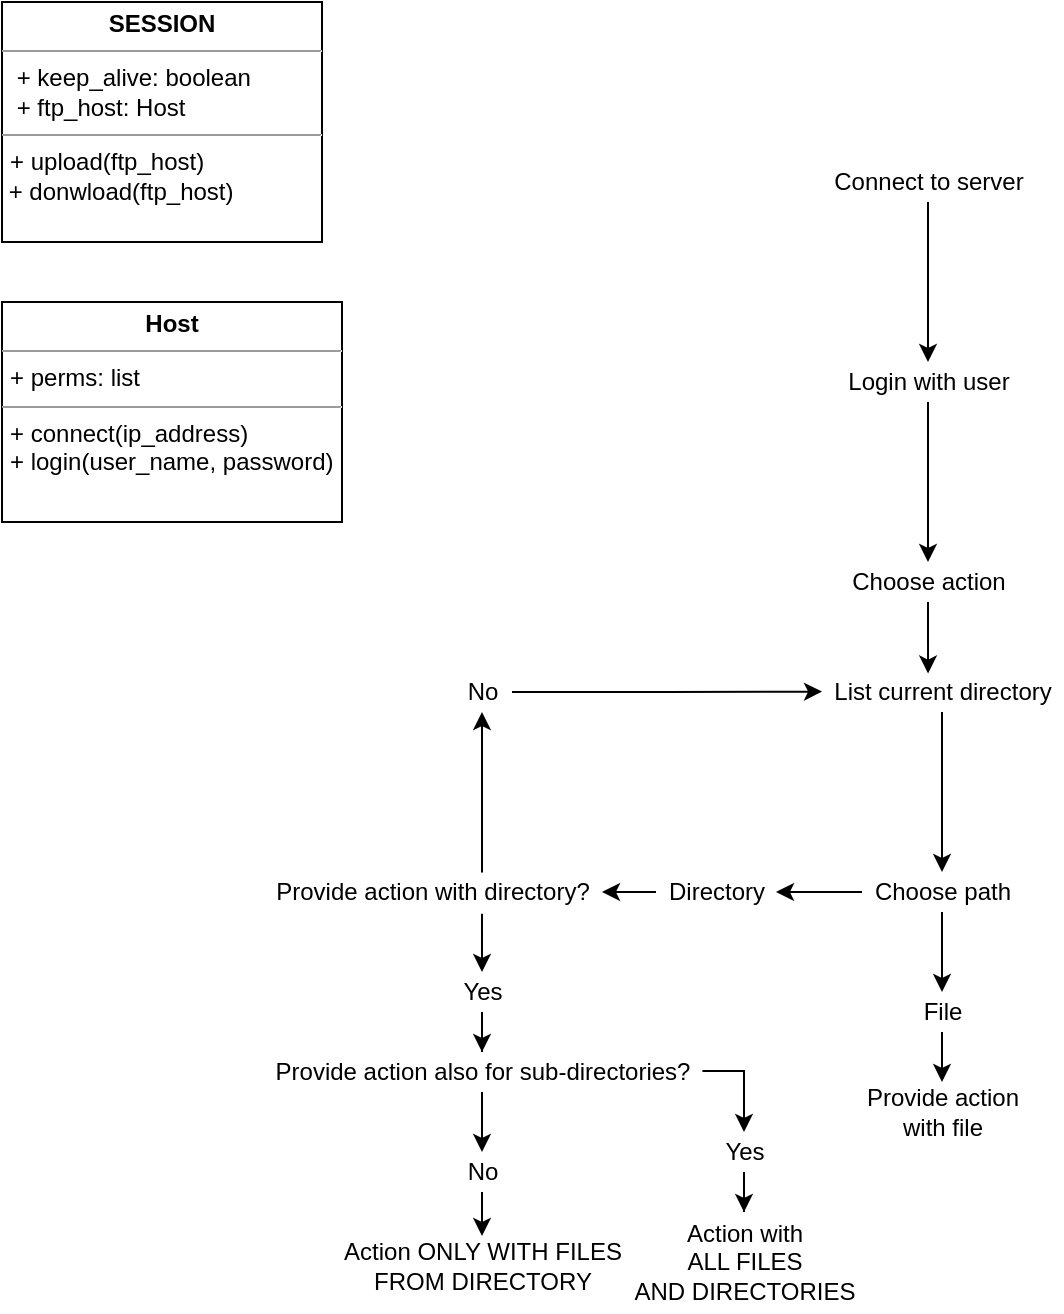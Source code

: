 <mxfile version="13.3.7" type="device"><diagram name="Page-1" id="5f0bae14-7c28-e335-631c-24af17079c00"><mxGraphModel dx="981" dy="530" grid="1" gridSize="10" guides="1" tooltips="1" connect="1" arrows="1" fold="1" page="1" pageScale="1" pageWidth="1100" pageHeight="850" background="#ffffff" math="0" shadow="0"><root><mxCell id="0"/><mxCell id="1" parent="0"/><mxCell id="3Ww6YLsG18l6ZvyOyfhs-1" value="&lt;p style=&quot;margin: 0px ; margin-top: 4px ; text-align: center&quot;&gt;&lt;b&gt;SESSION&lt;/b&gt;&lt;br&gt;&lt;/p&gt;&lt;hr size=&quot;1&quot;&gt;&lt;p style=&quot;margin: 0px ; margin-left: 4px&quot;&gt;&amp;nbsp;+ keep_alive: boolean&lt;/p&gt;&lt;p style=&quot;margin: 0px ; margin-left: 4px&quot;&gt;&amp;nbsp;+ ftp_host: Host&lt;br&gt;&lt;/p&gt;&lt;hr size=&quot;1&quot;&gt;&lt;p style=&quot;margin: 0px ; margin-left: 4px&quot;&gt;+ upload(ftp_host)&lt;/p&gt;&lt;div&gt;&amp;nbsp;+ donwload(ftp_host)&lt;br&gt;&lt;/div&gt;&lt;div&gt;&lt;br&gt;&lt;/div&gt;&lt;div&gt;&lt;br&gt;&lt;/div&gt;" style="verticalAlign=top;align=left;overflow=fill;fontSize=12;fontFamily=Helvetica;html=1;" vertex="1" parent="1"><mxGeometry x="120" y="80" width="160" height="120" as="geometry"/></mxCell><mxCell id="3Ww6YLsG18l6ZvyOyfhs-14" value="" style="edgeStyle=orthogonalEdgeStyle;rounded=0;orthogonalLoop=1;jettySize=auto;html=1;" edge="1" parent="1" source="3Ww6YLsG18l6ZvyOyfhs-9" target="3Ww6YLsG18l6ZvyOyfhs-13"><mxGeometry relative="1" as="geometry"/></mxCell><mxCell id="3Ww6YLsG18l6ZvyOyfhs-9" value="Connect to server" style="text;html=1;align=center;verticalAlign=middle;resizable=0;points=[];autosize=1;" vertex="1" parent="1"><mxGeometry x="528" y="160" width="110" height="20" as="geometry"/></mxCell><mxCell id="3Ww6YLsG18l6ZvyOyfhs-67" value="" style="edgeStyle=orthogonalEdgeStyle;rounded=0;orthogonalLoop=1;jettySize=auto;html=1;" edge="1" parent="1" source="3Ww6YLsG18l6ZvyOyfhs-13" target="3Ww6YLsG18l6ZvyOyfhs-66"><mxGeometry relative="1" as="geometry"/></mxCell><mxCell id="3Ww6YLsG18l6ZvyOyfhs-13" value="Login with user" style="text;html=1;align=center;verticalAlign=middle;resizable=0;points=[];autosize=1;" vertex="1" parent="1"><mxGeometry x="533" y="260" width="100" height="20" as="geometry"/></mxCell><mxCell id="3Ww6YLsG18l6ZvyOyfhs-69" value="" style="edgeStyle=orthogonalEdgeStyle;rounded=0;orthogonalLoop=1;jettySize=auto;html=1;entryX=0.442;entryY=0.039;entryDx=0;entryDy=0;entryPerimeter=0;" edge="1" parent="1" source="3Ww6YLsG18l6ZvyOyfhs-66" target="3Ww6YLsG18l6ZvyOyfhs-25"><mxGeometry relative="1" as="geometry"><mxPoint x="582" y="411" as="targetPoint"/></mxGeometry></mxCell><mxCell id="3Ww6YLsG18l6ZvyOyfhs-66" value="Choose action" style="text;html=1;align=center;verticalAlign=middle;resizable=0;points=[];autosize=1;" vertex="1" parent="1"><mxGeometry x="538" y="360" width="90" height="20" as="geometry"/></mxCell><mxCell id="3Ww6YLsG18l6ZvyOyfhs-28" value="" style="edgeStyle=orthogonalEdgeStyle;rounded=0;orthogonalLoop=1;jettySize=auto;html=1;" edge="1" parent="1" source="3Ww6YLsG18l6ZvyOyfhs-25" target="3Ww6YLsG18l6ZvyOyfhs-27"><mxGeometry relative="1" as="geometry"/></mxCell><mxCell id="3Ww6YLsG18l6ZvyOyfhs-25" value="&lt;div&gt;List current directory&lt;/div&gt;" style="text;html=1;align=center;verticalAlign=middle;resizable=0;points=[];autosize=1;" vertex="1" parent="1"><mxGeometry x="530" y="415" width="120" height="20" as="geometry"/></mxCell><mxCell id="3Ww6YLsG18l6ZvyOyfhs-32" value="" style="edgeStyle=orthogonalEdgeStyle;rounded=0;orthogonalLoop=1;jettySize=auto;html=1;" edge="1" parent="1" source="3Ww6YLsG18l6ZvyOyfhs-27" target="3Ww6YLsG18l6ZvyOyfhs-31"><mxGeometry relative="1" as="geometry"/></mxCell><mxCell id="3Ww6YLsG18l6ZvyOyfhs-36" value="" style="edgeStyle=orthogonalEdgeStyle;rounded=0;orthogonalLoop=1;jettySize=auto;html=1;" edge="1" parent="1" source="3Ww6YLsG18l6ZvyOyfhs-27" target="3Ww6YLsG18l6ZvyOyfhs-35"><mxGeometry relative="1" as="geometry"/></mxCell><mxCell id="3Ww6YLsG18l6ZvyOyfhs-27" value="Choose path" style="text;html=1;align=center;verticalAlign=middle;resizable=0;points=[];autosize=1;" vertex="1" parent="1"><mxGeometry x="550" y="515" width="80" height="20" as="geometry"/></mxCell><mxCell id="3Ww6YLsG18l6ZvyOyfhs-62" value="" style="edgeStyle=orthogonalEdgeStyle;rounded=0;orthogonalLoop=1;jettySize=auto;html=1;" edge="1" parent="1" source="3Ww6YLsG18l6ZvyOyfhs-35" target="3Ww6YLsG18l6ZvyOyfhs-61"><mxGeometry relative="1" as="geometry"/></mxCell><mxCell id="3Ww6YLsG18l6ZvyOyfhs-35" value="File" style="text;html=1;align=center;verticalAlign=middle;resizable=0;points=[];autosize=1;" vertex="1" parent="1"><mxGeometry x="575" y="575" width="30" height="20" as="geometry"/></mxCell><mxCell id="3Ww6YLsG18l6ZvyOyfhs-61" value="&lt;div&gt;Provide action&lt;/div&gt;&lt;div&gt;with file&lt;/div&gt;" style="text;html=1;align=center;verticalAlign=middle;resizable=0;points=[];autosize=1;" vertex="1" parent="1"><mxGeometry x="545" y="620" width="90" height="30" as="geometry"/></mxCell><mxCell id="3Ww6YLsG18l6ZvyOyfhs-40" value="" style="edgeStyle=orthogonalEdgeStyle;rounded=0;orthogonalLoop=1;jettySize=auto;html=1;" edge="1" parent="1" source="3Ww6YLsG18l6ZvyOyfhs-31" target="3Ww6YLsG18l6ZvyOyfhs-39"><mxGeometry relative="1" as="geometry"/></mxCell><mxCell id="3Ww6YLsG18l6ZvyOyfhs-31" value="Directory" style="text;html=1;align=center;verticalAlign=middle;resizable=0;points=[];autosize=1;" vertex="1" parent="1"><mxGeometry x="447" y="515" width="60" height="20" as="geometry"/></mxCell><mxCell id="3Ww6YLsG18l6ZvyOyfhs-44" value="" style="edgeStyle=orthogonalEdgeStyle;rounded=0;orthogonalLoop=1;jettySize=auto;html=1;exitX=0.647;exitY=1.045;exitDx=0;exitDy=0;exitPerimeter=0;" edge="1" parent="1" source="3Ww6YLsG18l6ZvyOyfhs-39" target="3Ww6YLsG18l6ZvyOyfhs-43"><mxGeometry relative="1" as="geometry"/></mxCell><mxCell id="3Ww6YLsG18l6ZvyOyfhs-46" value="" style="edgeStyle=orthogonalEdgeStyle;rounded=0;orthogonalLoop=1;jettySize=auto;html=1;exitX=0.647;exitY=0.014;exitDx=0;exitDy=0;exitPerimeter=0;" edge="1" parent="1" source="3Ww6YLsG18l6ZvyOyfhs-39" target="3Ww6YLsG18l6ZvyOyfhs-45"><mxGeometry relative="1" as="geometry"/></mxCell><mxCell id="3Ww6YLsG18l6ZvyOyfhs-39" value="Provide action with directory?" style="text;html=1;align=center;verticalAlign=middle;resizable=0;points=[];autosize=1;" vertex="1" parent="1"><mxGeometry x="250" y="515" width="170" height="20" as="geometry"/></mxCell><mxCell id="3Ww6YLsG18l6ZvyOyfhs-60" value="" style="edgeStyle=orthogonalEdgeStyle;rounded=0;orthogonalLoop=1;jettySize=auto;html=1;entryX=0;entryY=0.49;entryDx=0;entryDy=0;entryPerimeter=0;" edge="1" parent="1" source="3Ww6YLsG18l6ZvyOyfhs-45" target="3Ww6YLsG18l6ZvyOyfhs-25"><mxGeometry relative="1" as="geometry"><mxPoint x="455" y="425" as="targetPoint"/></mxGeometry></mxCell><mxCell id="3Ww6YLsG18l6ZvyOyfhs-45" value="No" style="text;html=1;align=center;verticalAlign=middle;resizable=0;points=[];autosize=1;" vertex="1" parent="1"><mxGeometry x="345" y="415" width="30" height="20" as="geometry"/></mxCell><mxCell id="3Ww6YLsG18l6ZvyOyfhs-50" value="" style="edgeStyle=orthogonalEdgeStyle;rounded=0;orthogonalLoop=1;jettySize=auto;html=1;" edge="1" parent="1" source="3Ww6YLsG18l6ZvyOyfhs-43" target="3Ww6YLsG18l6ZvyOyfhs-49"><mxGeometry relative="1" as="geometry"/></mxCell><mxCell id="3Ww6YLsG18l6ZvyOyfhs-43" value="Yes" style="text;html=1;align=center;verticalAlign=middle;resizable=0;points=[];autosize=1;" vertex="1" parent="1"><mxGeometry x="340" y="565" width="40" height="20" as="geometry"/></mxCell><mxCell id="3Ww6YLsG18l6ZvyOyfhs-52" value="" style="edgeStyle=orthogonalEdgeStyle;rounded=0;orthogonalLoop=1;jettySize=auto;html=1;exitX=1.001;exitY=0.474;exitDx=0;exitDy=0;exitPerimeter=0;" edge="1" parent="1" source="3Ww6YLsG18l6ZvyOyfhs-49" target="3Ww6YLsG18l6ZvyOyfhs-51"><mxGeometry relative="1" as="geometry"><mxPoint x="444" y="615.034" as="sourcePoint"/></mxGeometry></mxCell><mxCell id="3Ww6YLsG18l6ZvyOyfhs-54" value="" style="edgeStyle=orthogonalEdgeStyle;rounded=0;orthogonalLoop=1;jettySize=auto;html=1;" edge="1" parent="1" source="3Ww6YLsG18l6ZvyOyfhs-49" target="3Ww6YLsG18l6ZvyOyfhs-53"><mxGeometry relative="1" as="geometry"/></mxCell><mxCell id="3Ww6YLsG18l6ZvyOyfhs-49" value="Provide action also for sub-directories?" style="text;html=1;align=center;verticalAlign=middle;resizable=0;points=[];autosize=1;" vertex="1" parent="1"><mxGeometry x="250" y="605" width="220" height="20" as="geometry"/></mxCell><mxCell id="3Ww6YLsG18l6ZvyOyfhs-56" value="" style="edgeStyle=orthogonalEdgeStyle;rounded=0;orthogonalLoop=1;jettySize=auto;html=1;" edge="1" parent="1" source="3Ww6YLsG18l6ZvyOyfhs-53" target="3Ww6YLsG18l6ZvyOyfhs-55"><mxGeometry relative="1" as="geometry"/></mxCell><mxCell id="3Ww6YLsG18l6ZvyOyfhs-53" value="No " style="text;html=1;align=center;verticalAlign=middle;resizable=0;points=[];autosize=1;" vertex="1" parent="1"><mxGeometry x="345" y="655" width="30" height="20" as="geometry"/></mxCell><mxCell id="3Ww6YLsG18l6ZvyOyfhs-55" value="Action ONLY WITH FILES&lt;div&gt;FROM DIRECTORY&lt;br&gt;&lt;/div&gt;" style="text;html=1;align=center;verticalAlign=middle;resizable=0;points=[];autosize=1;" vertex="1" parent="1"><mxGeometry x="285" y="697" width="150" height="30" as="geometry"/></mxCell><mxCell id="3Ww6YLsG18l6ZvyOyfhs-58" value="" style="edgeStyle=orthogonalEdgeStyle;rounded=0;orthogonalLoop=1;jettySize=auto;html=1;" edge="1" parent="1" source="3Ww6YLsG18l6ZvyOyfhs-51" target="3Ww6YLsG18l6ZvyOyfhs-57"><mxGeometry relative="1" as="geometry"/></mxCell><mxCell id="3Ww6YLsG18l6ZvyOyfhs-51" value="Yes" style="text;html=1;align=center;verticalAlign=middle;resizable=0;points=[];autosize=1;" vertex="1" parent="1"><mxGeometry x="471" y="645" width="40" height="20" as="geometry"/></mxCell><mxCell id="3Ww6YLsG18l6ZvyOyfhs-57" value="&lt;div&gt;Action with&lt;br&gt;&lt;/div&gt;&lt;div&gt;ALL FILES&lt;/div&gt;&lt;div&gt;AND DIRECTORIES&lt;br&gt;&lt;/div&gt;" style="text;html=1;align=center;verticalAlign=middle;resizable=0;points=[];autosize=1;" vertex="1" parent="1"><mxGeometry x="431" y="685" width="120" height="50" as="geometry"/></mxCell><mxCell id="3Ww6YLsG18l6ZvyOyfhs-72" value="&lt;p style=&quot;margin: 0px ; margin-top: 4px ; text-align: center&quot;&gt;&lt;b&gt;Host&lt;/b&gt;&lt;br&gt;&lt;/p&gt;&lt;hr size=&quot;1&quot;&gt;&lt;p style=&quot;margin: 0px ; margin-left: 4px&quot;&gt;+ perms: list&lt;/p&gt;&lt;hr size=&quot;1&quot;&gt;&lt;p style=&quot;margin: 0px ; margin-left: 4px&quot;&gt;+ connect(ip_address)&lt;/p&gt;&lt;p style=&quot;margin: 0px ; margin-left: 4px&quot;&gt;+ login(user_name, password)&lt;br&gt;&lt;/p&gt;" style="verticalAlign=top;align=left;overflow=fill;fontSize=12;fontFamily=Helvetica;html=1;" vertex="1" parent="1"><mxGeometry x="120" y="230" width="170" height="110" as="geometry"/></mxCell></root></mxGraphModel></diagram></mxfile>